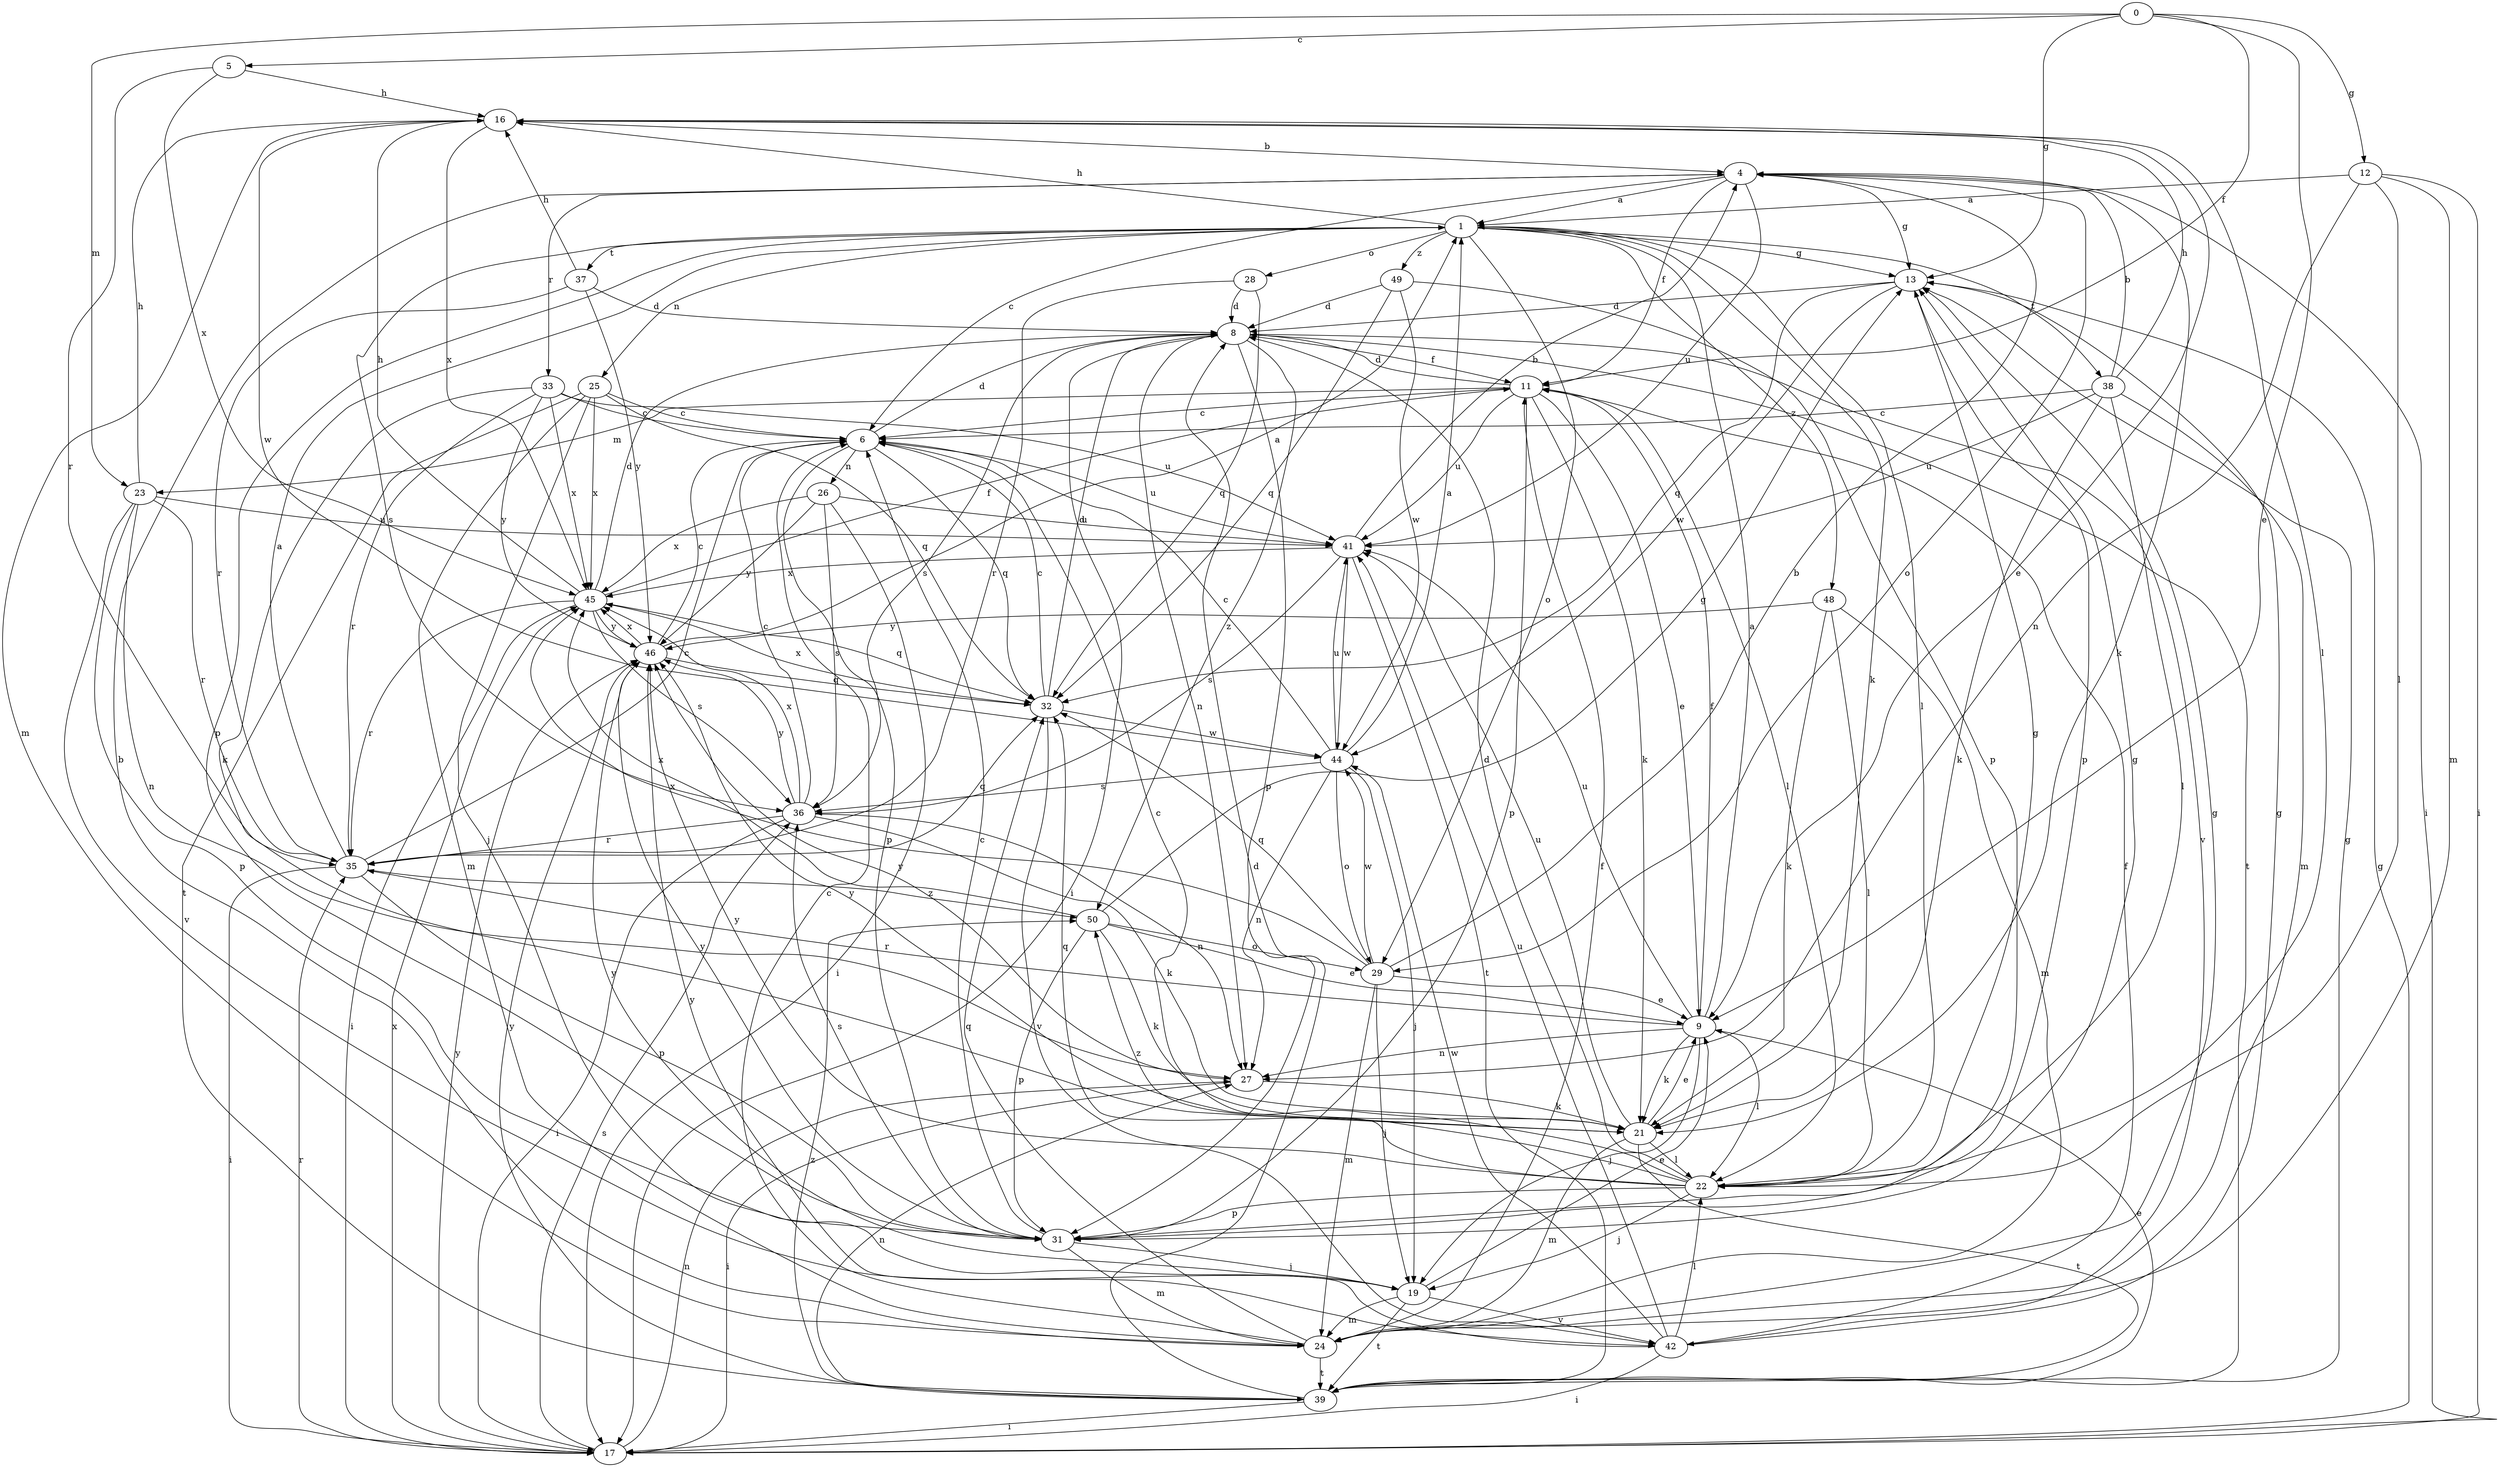 strict digraph  {
0;
1;
4;
5;
6;
8;
9;
11;
12;
13;
16;
17;
19;
21;
22;
23;
24;
25;
26;
27;
28;
29;
31;
32;
33;
35;
36;
37;
38;
39;
41;
42;
44;
45;
46;
48;
49;
50;
0 -> 5  [label=c];
0 -> 9  [label=e];
0 -> 11  [label=f];
0 -> 12  [label=g];
0 -> 13  [label=g];
0 -> 23  [label=m];
1 -> 13  [label=g];
1 -> 16  [label=h];
1 -> 21  [label=k];
1 -> 22  [label=l];
1 -> 25  [label=n];
1 -> 28  [label=o];
1 -> 29  [label=o];
1 -> 31  [label=p];
1 -> 36  [label=s];
1 -> 37  [label=t];
1 -> 38  [label=t];
1 -> 48  [label=z];
1 -> 49  [label=z];
4 -> 1  [label=a];
4 -> 6  [label=c];
4 -> 11  [label=f];
4 -> 13  [label=g];
4 -> 17  [label=i];
4 -> 21  [label=k];
4 -> 29  [label=o];
4 -> 33  [label=r];
4 -> 41  [label=u];
5 -> 16  [label=h];
5 -> 35  [label=r];
5 -> 45  [label=x];
6 -> 8  [label=d];
6 -> 26  [label=n];
6 -> 31  [label=p];
6 -> 32  [label=q];
6 -> 41  [label=u];
8 -> 11  [label=f];
8 -> 17  [label=i];
8 -> 27  [label=n];
8 -> 31  [label=p];
8 -> 36  [label=s];
8 -> 39  [label=t];
8 -> 42  [label=v];
8 -> 50  [label=z];
9 -> 1  [label=a];
9 -> 11  [label=f];
9 -> 19  [label=j];
9 -> 21  [label=k];
9 -> 22  [label=l];
9 -> 27  [label=n];
9 -> 35  [label=r];
9 -> 41  [label=u];
11 -> 6  [label=c];
11 -> 8  [label=d];
11 -> 9  [label=e];
11 -> 21  [label=k];
11 -> 22  [label=l];
11 -> 23  [label=m];
11 -> 31  [label=p];
11 -> 41  [label=u];
12 -> 1  [label=a];
12 -> 17  [label=i];
12 -> 22  [label=l];
12 -> 24  [label=m];
12 -> 27  [label=n];
13 -> 8  [label=d];
13 -> 31  [label=p];
13 -> 32  [label=q];
13 -> 44  [label=w];
16 -> 4  [label=b];
16 -> 9  [label=e];
16 -> 22  [label=l];
16 -> 24  [label=m];
16 -> 44  [label=w];
16 -> 45  [label=x];
17 -> 13  [label=g];
17 -> 27  [label=n];
17 -> 35  [label=r];
17 -> 36  [label=s];
17 -> 45  [label=x];
17 -> 46  [label=y];
19 -> 9  [label=e];
19 -> 24  [label=m];
19 -> 39  [label=t];
19 -> 42  [label=v];
19 -> 46  [label=y];
21 -> 9  [label=e];
21 -> 22  [label=l];
21 -> 24  [label=m];
21 -> 39  [label=t];
21 -> 41  [label=u];
21 -> 46  [label=y];
22 -> 6  [label=c];
22 -> 8  [label=d];
22 -> 13  [label=g];
22 -> 19  [label=j];
22 -> 31  [label=p];
22 -> 32  [label=q];
22 -> 46  [label=y];
22 -> 50  [label=z];
23 -> 16  [label=h];
23 -> 27  [label=n];
23 -> 31  [label=p];
23 -> 35  [label=r];
23 -> 41  [label=u];
23 -> 42  [label=v];
24 -> 4  [label=b];
24 -> 6  [label=c];
24 -> 11  [label=f];
24 -> 13  [label=g];
24 -> 32  [label=q];
24 -> 39  [label=t];
25 -> 6  [label=c];
25 -> 19  [label=j];
25 -> 24  [label=m];
25 -> 32  [label=q];
25 -> 39  [label=t];
25 -> 45  [label=x];
26 -> 17  [label=i];
26 -> 36  [label=s];
26 -> 41  [label=u];
26 -> 45  [label=x];
26 -> 46  [label=y];
27 -> 17  [label=i];
27 -> 21  [label=k];
27 -> 46  [label=y];
28 -> 8  [label=d];
28 -> 32  [label=q];
28 -> 35  [label=r];
29 -> 4  [label=b];
29 -> 9  [label=e];
29 -> 19  [label=j];
29 -> 24  [label=m];
29 -> 32  [label=q];
29 -> 44  [label=w];
29 -> 45  [label=x];
31 -> 6  [label=c];
31 -> 13  [label=g];
31 -> 19  [label=j];
31 -> 24  [label=m];
31 -> 36  [label=s];
31 -> 46  [label=y];
32 -> 6  [label=c];
32 -> 8  [label=d];
32 -> 42  [label=v];
32 -> 44  [label=w];
32 -> 45  [label=x];
33 -> 6  [label=c];
33 -> 21  [label=k];
33 -> 35  [label=r];
33 -> 41  [label=u];
33 -> 45  [label=x];
33 -> 46  [label=y];
35 -> 1  [label=a];
35 -> 6  [label=c];
35 -> 17  [label=i];
35 -> 31  [label=p];
35 -> 32  [label=q];
35 -> 50  [label=z];
36 -> 6  [label=c];
36 -> 17  [label=i];
36 -> 21  [label=k];
36 -> 27  [label=n];
36 -> 35  [label=r];
36 -> 45  [label=x];
36 -> 46  [label=y];
37 -> 8  [label=d];
37 -> 16  [label=h];
37 -> 35  [label=r];
37 -> 46  [label=y];
38 -> 4  [label=b];
38 -> 6  [label=c];
38 -> 16  [label=h];
38 -> 21  [label=k];
38 -> 22  [label=l];
38 -> 24  [label=m];
38 -> 41  [label=u];
39 -> 8  [label=d];
39 -> 9  [label=e];
39 -> 13  [label=g];
39 -> 17  [label=i];
39 -> 27  [label=n];
39 -> 46  [label=y];
39 -> 50  [label=z];
41 -> 4  [label=b];
41 -> 36  [label=s];
41 -> 39  [label=t];
41 -> 44  [label=w];
41 -> 45  [label=x];
42 -> 11  [label=f];
42 -> 13  [label=g];
42 -> 17  [label=i];
42 -> 22  [label=l];
42 -> 41  [label=u];
42 -> 44  [label=w];
42 -> 46  [label=y];
44 -> 1  [label=a];
44 -> 6  [label=c];
44 -> 19  [label=j];
44 -> 27  [label=n];
44 -> 29  [label=o];
44 -> 36  [label=s];
44 -> 41  [label=u];
45 -> 8  [label=d];
45 -> 11  [label=f];
45 -> 16  [label=h];
45 -> 17  [label=i];
45 -> 32  [label=q];
45 -> 35  [label=r];
45 -> 36  [label=s];
45 -> 46  [label=y];
46 -> 1  [label=a];
46 -> 6  [label=c];
46 -> 32  [label=q];
46 -> 45  [label=x];
48 -> 21  [label=k];
48 -> 22  [label=l];
48 -> 24  [label=m];
48 -> 46  [label=y];
49 -> 8  [label=d];
49 -> 31  [label=p];
49 -> 32  [label=q];
49 -> 44  [label=w];
50 -> 9  [label=e];
50 -> 13  [label=g];
50 -> 21  [label=k];
50 -> 29  [label=o];
50 -> 31  [label=p];
50 -> 45  [label=x];
}
